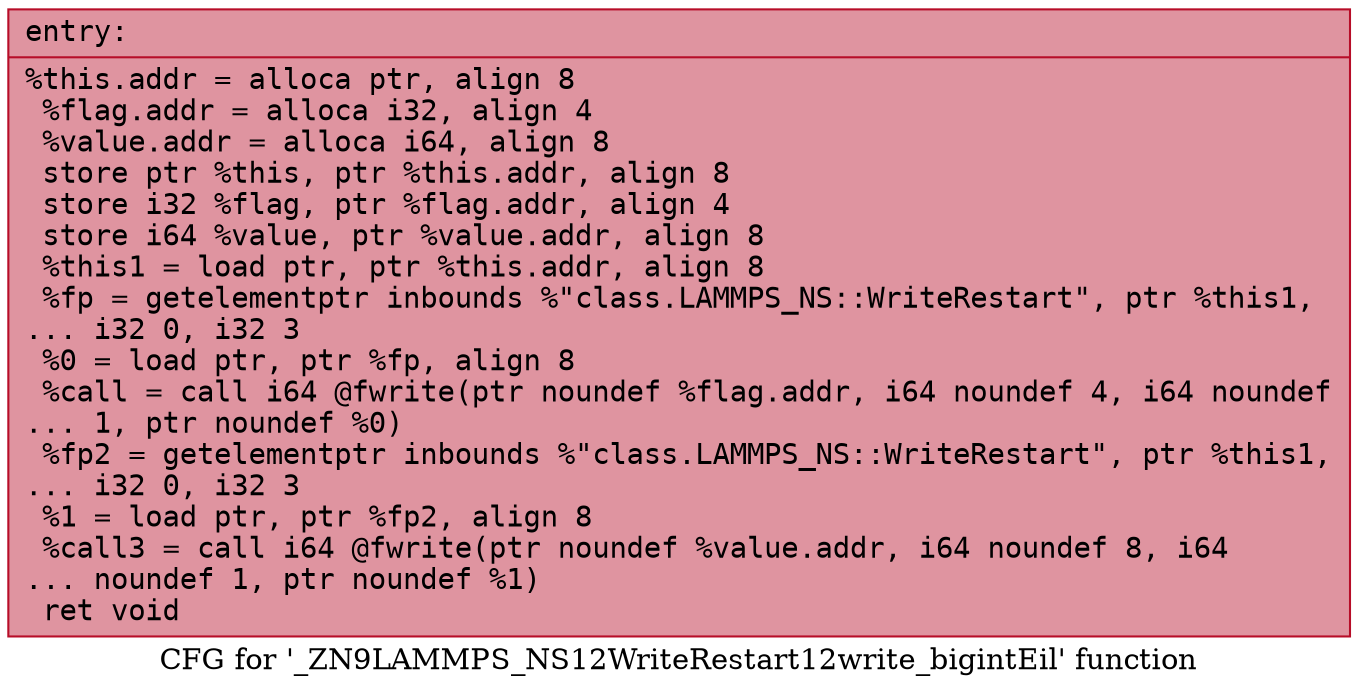digraph "CFG for '_ZN9LAMMPS_NS12WriteRestart12write_bigintEil' function" {
	label="CFG for '_ZN9LAMMPS_NS12WriteRestart12write_bigintEil' function";

	Node0x557ad5ccdcd0 [shape=record,color="#b70d28ff", style=filled, fillcolor="#b70d2870" fontname="Courier",label="{entry:\l|  %this.addr = alloca ptr, align 8\l  %flag.addr = alloca i32, align 4\l  %value.addr = alloca i64, align 8\l  store ptr %this, ptr %this.addr, align 8\l  store i32 %flag, ptr %flag.addr, align 4\l  store i64 %value, ptr %value.addr, align 8\l  %this1 = load ptr, ptr %this.addr, align 8\l  %fp = getelementptr inbounds %\"class.LAMMPS_NS::WriteRestart\", ptr %this1,\l... i32 0, i32 3\l  %0 = load ptr, ptr %fp, align 8\l  %call = call i64 @fwrite(ptr noundef %flag.addr, i64 noundef 4, i64 noundef\l... 1, ptr noundef %0)\l  %fp2 = getelementptr inbounds %\"class.LAMMPS_NS::WriteRestart\", ptr %this1,\l... i32 0, i32 3\l  %1 = load ptr, ptr %fp2, align 8\l  %call3 = call i64 @fwrite(ptr noundef %value.addr, i64 noundef 8, i64\l... noundef 1, ptr noundef %1)\l  ret void\l}"];
}
